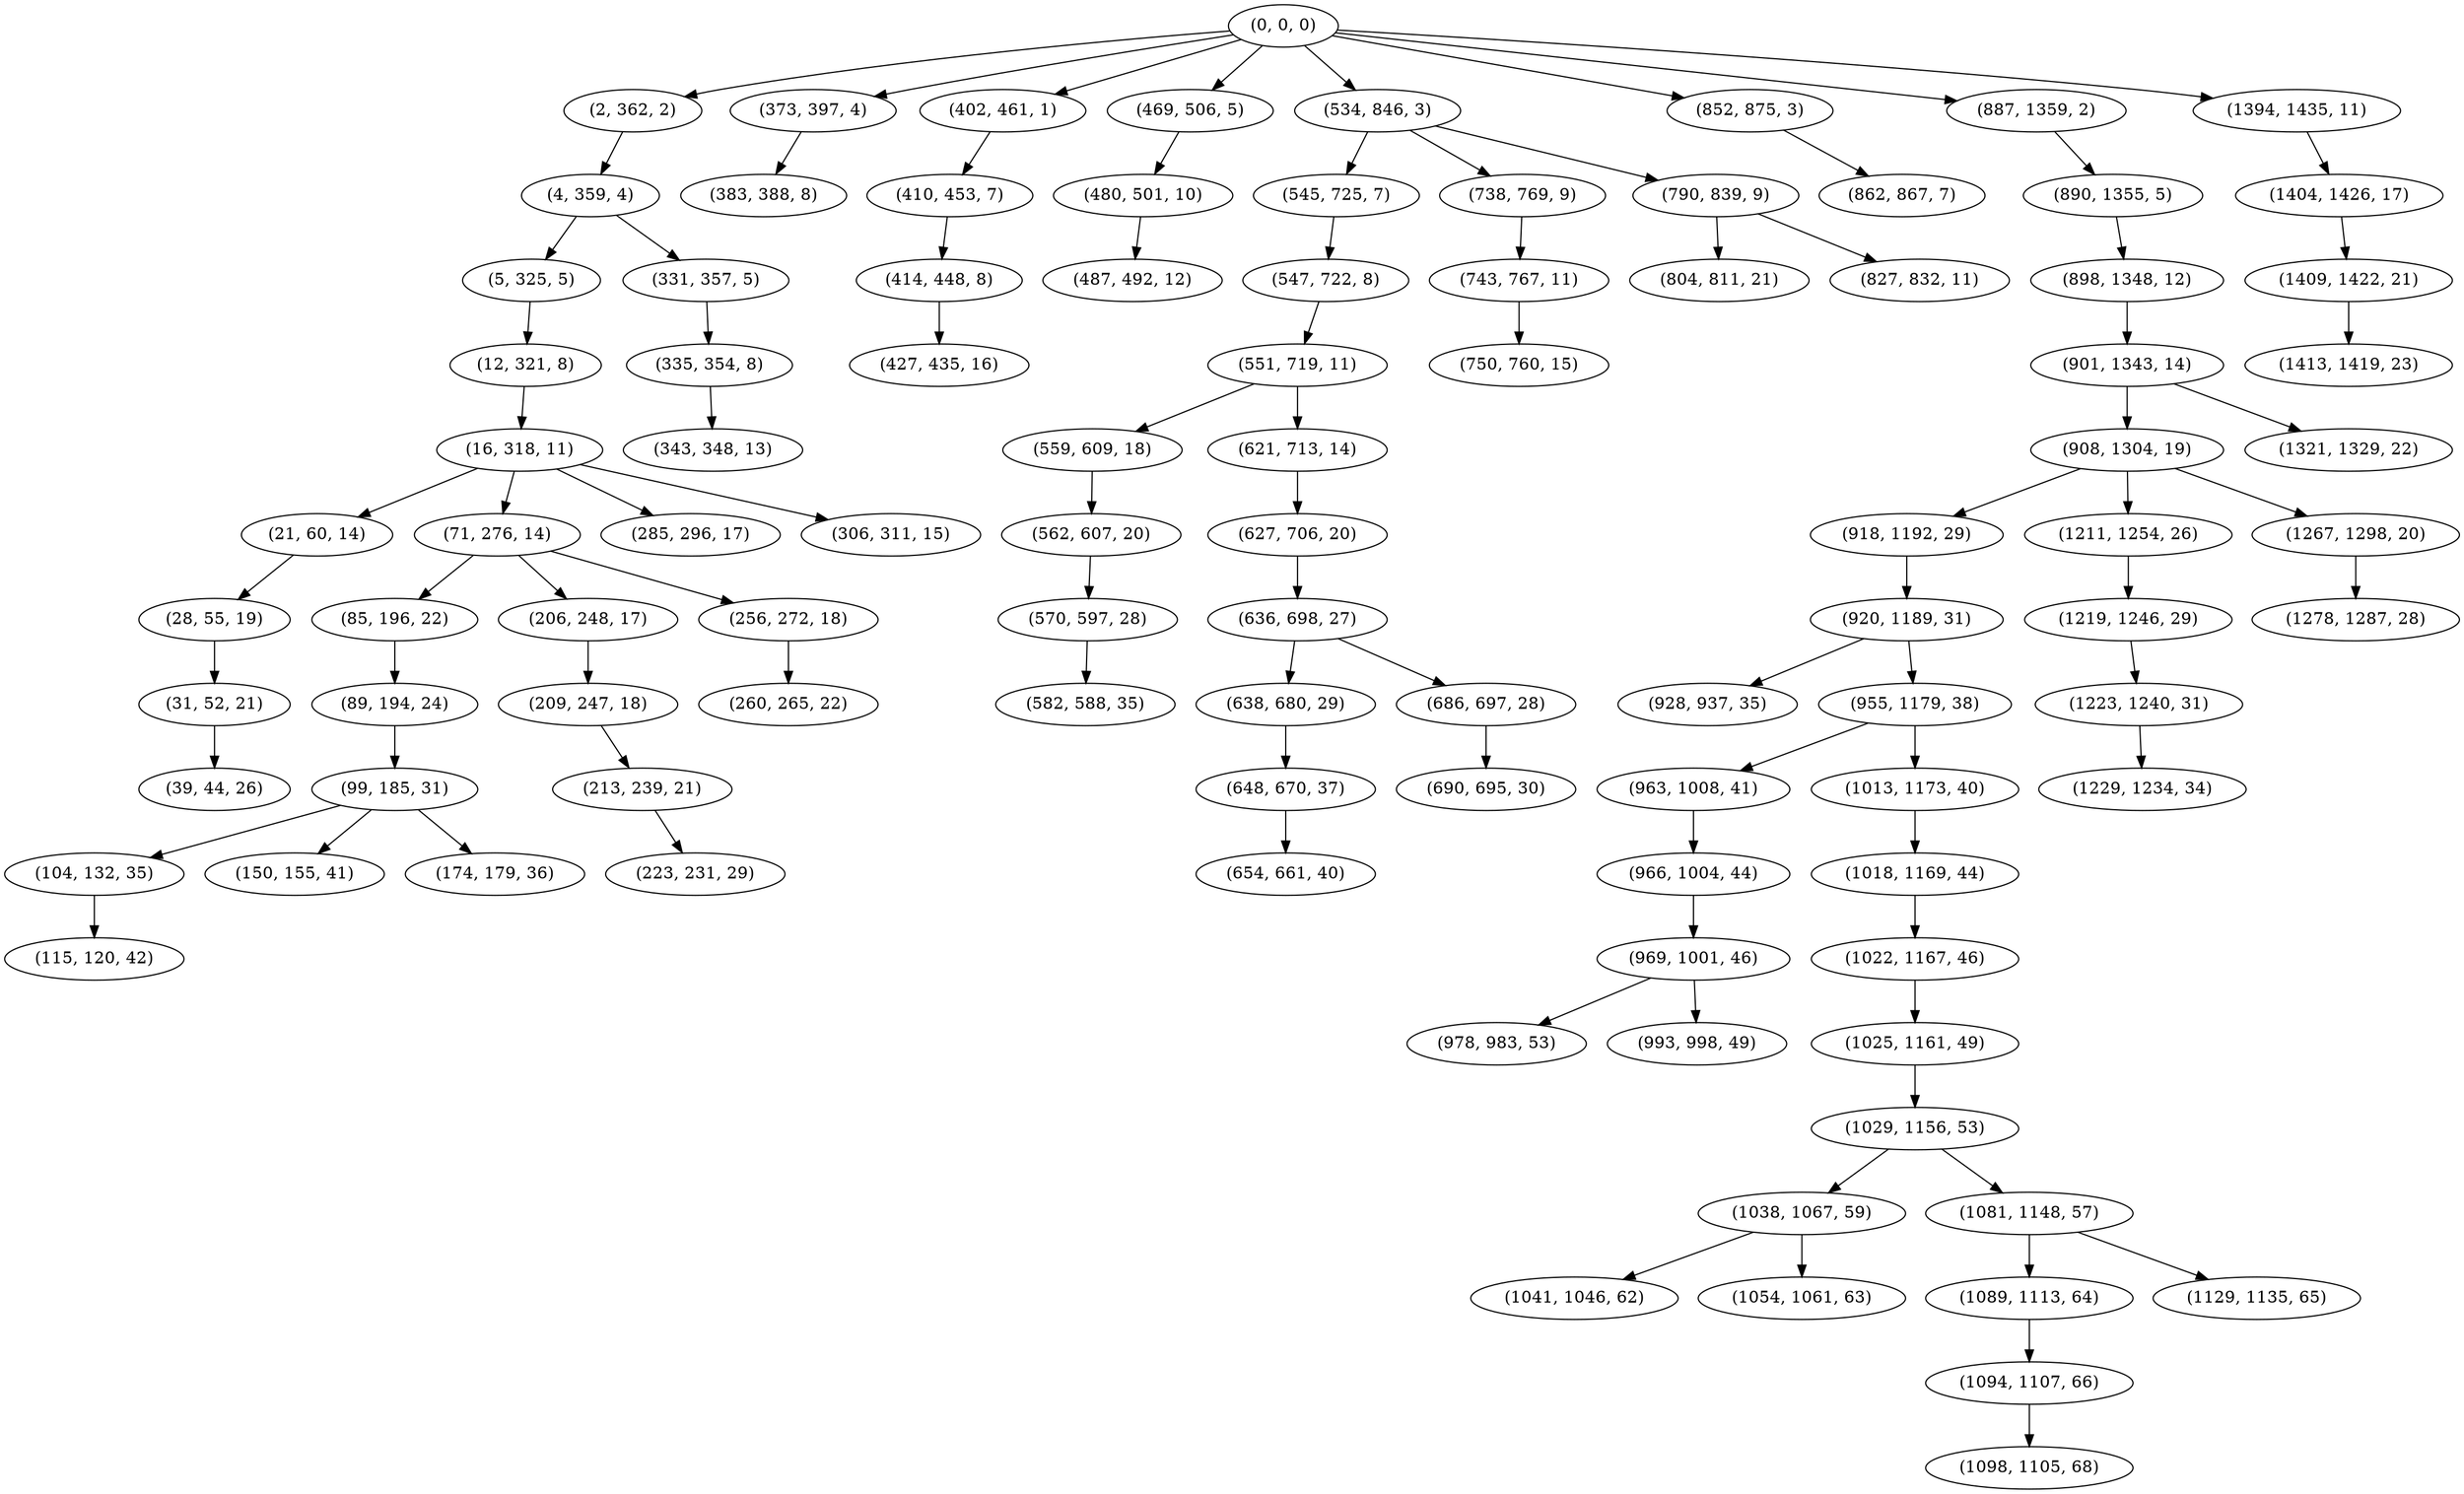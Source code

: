 digraph tree {
    "(0, 0, 0)";
    "(2, 362, 2)";
    "(4, 359, 4)";
    "(5, 325, 5)";
    "(12, 321, 8)";
    "(16, 318, 11)";
    "(21, 60, 14)";
    "(28, 55, 19)";
    "(31, 52, 21)";
    "(39, 44, 26)";
    "(71, 276, 14)";
    "(85, 196, 22)";
    "(89, 194, 24)";
    "(99, 185, 31)";
    "(104, 132, 35)";
    "(115, 120, 42)";
    "(150, 155, 41)";
    "(174, 179, 36)";
    "(206, 248, 17)";
    "(209, 247, 18)";
    "(213, 239, 21)";
    "(223, 231, 29)";
    "(256, 272, 18)";
    "(260, 265, 22)";
    "(285, 296, 17)";
    "(306, 311, 15)";
    "(331, 357, 5)";
    "(335, 354, 8)";
    "(343, 348, 13)";
    "(373, 397, 4)";
    "(383, 388, 8)";
    "(402, 461, 1)";
    "(410, 453, 7)";
    "(414, 448, 8)";
    "(427, 435, 16)";
    "(469, 506, 5)";
    "(480, 501, 10)";
    "(487, 492, 12)";
    "(534, 846, 3)";
    "(545, 725, 7)";
    "(547, 722, 8)";
    "(551, 719, 11)";
    "(559, 609, 18)";
    "(562, 607, 20)";
    "(570, 597, 28)";
    "(582, 588, 35)";
    "(621, 713, 14)";
    "(627, 706, 20)";
    "(636, 698, 27)";
    "(638, 680, 29)";
    "(648, 670, 37)";
    "(654, 661, 40)";
    "(686, 697, 28)";
    "(690, 695, 30)";
    "(738, 769, 9)";
    "(743, 767, 11)";
    "(750, 760, 15)";
    "(790, 839, 9)";
    "(804, 811, 21)";
    "(827, 832, 11)";
    "(852, 875, 3)";
    "(862, 867, 7)";
    "(887, 1359, 2)";
    "(890, 1355, 5)";
    "(898, 1348, 12)";
    "(901, 1343, 14)";
    "(908, 1304, 19)";
    "(918, 1192, 29)";
    "(920, 1189, 31)";
    "(928, 937, 35)";
    "(955, 1179, 38)";
    "(963, 1008, 41)";
    "(966, 1004, 44)";
    "(969, 1001, 46)";
    "(978, 983, 53)";
    "(993, 998, 49)";
    "(1013, 1173, 40)";
    "(1018, 1169, 44)";
    "(1022, 1167, 46)";
    "(1025, 1161, 49)";
    "(1029, 1156, 53)";
    "(1038, 1067, 59)";
    "(1041, 1046, 62)";
    "(1054, 1061, 63)";
    "(1081, 1148, 57)";
    "(1089, 1113, 64)";
    "(1094, 1107, 66)";
    "(1098, 1105, 68)";
    "(1129, 1135, 65)";
    "(1211, 1254, 26)";
    "(1219, 1246, 29)";
    "(1223, 1240, 31)";
    "(1229, 1234, 34)";
    "(1267, 1298, 20)";
    "(1278, 1287, 28)";
    "(1321, 1329, 22)";
    "(1394, 1435, 11)";
    "(1404, 1426, 17)";
    "(1409, 1422, 21)";
    "(1413, 1419, 23)";
    "(0, 0, 0)" -> "(2, 362, 2)";
    "(0, 0, 0)" -> "(373, 397, 4)";
    "(0, 0, 0)" -> "(402, 461, 1)";
    "(0, 0, 0)" -> "(469, 506, 5)";
    "(0, 0, 0)" -> "(534, 846, 3)";
    "(0, 0, 0)" -> "(852, 875, 3)";
    "(0, 0, 0)" -> "(887, 1359, 2)";
    "(0, 0, 0)" -> "(1394, 1435, 11)";
    "(2, 362, 2)" -> "(4, 359, 4)";
    "(4, 359, 4)" -> "(5, 325, 5)";
    "(4, 359, 4)" -> "(331, 357, 5)";
    "(5, 325, 5)" -> "(12, 321, 8)";
    "(12, 321, 8)" -> "(16, 318, 11)";
    "(16, 318, 11)" -> "(21, 60, 14)";
    "(16, 318, 11)" -> "(71, 276, 14)";
    "(16, 318, 11)" -> "(285, 296, 17)";
    "(16, 318, 11)" -> "(306, 311, 15)";
    "(21, 60, 14)" -> "(28, 55, 19)";
    "(28, 55, 19)" -> "(31, 52, 21)";
    "(31, 52, 21)" -> "(39, 44, 26)";
    "(71, 276, 14)" -> "(85, 196, 22)";
    "(71, 276, 14)" -> "(206, 248, 17)";
    "(71, 276, 14)" -> "(256, 272, 18)";
    "(85, 196, 22)" -> "(89, 194, 24)";
    "(89, 194, 24)" -> "(99, 185, 31)";
    "(99, 185, 31)" -> "(104, 132, 35)";
    "(99, 185, 31)" -> "(150, 155, 41)";
    "(99, 185, 31)" -> "(174, 179, 36)";
    "(104, 132, 35)" -> "(115, 120, 42)";
    "(206, 248, 17)" -> "(209, 247, 18)";
    "(209, 247, 18)" -> "(213, 239, 21)";
    "(213, 239, 21)" -> "(223, 231, 29)";
    "(256, 272, 18)" -> "(260, 265, 22)";
    "(331, 357, 5)" -> "(335, 354, 8)";
    "(335, 354, 8)" -> "(343, 348, 13)";
    "(373, 397, 4)" -> "(383, 388, 8)";
    "(402, 461, 1)" -> "(410, 453, 7)";
    "(410, 453, 7)" -> "(414, 448, 8)";
    "(414, 448, 8)" -> "(427, 435, 16)";
    "(469, 506, 5)" -> "(480, 501, 10)";
    "(480, 501, 10)" -> "(487, 492, 12)";
    "(534, 846, 3)" -> "(545, 725, 7)";
    "(534, 846, 3)" -> "(738, 769, 9)";
    "(534, 846, 3)" -> "(790, 839, 9)";
    "(545, 725, 7)" -> "(547, 722, 8)";
    "(547, 722, 8)" -> "(551, 719, 11)";
    "(551, 719, 11)" -> "(559, 609, 18)";
    "(551, 719, 11)" -> "(621, 713, 14)";
    "(559, 609, 18)" -> "(562, 607, 20)";
    "(562, 607, 20)" -> "(570, 597, 28)";
    "(570, 597, 28)" -> "(582, 588, 35)";
    "(621, 713, 14)" -> "(627, 706, 20)";
    "(627, 706, 20)" -> "(636, 698, 27)";
    "(636, 698, 27)" -> "(638, 680, 29)";
    "(636, 698, 27)" -> "(686, 697, 28)";
    "(638, 680, 29)" -> "(648, 670, 37)";
    "(648, 670, 37)" -> "(654, 661, 40)";
    "(686, 697, 28)" -> "(690, 695, 30)";
    "(738, 769, 9)" -> "(743, 767, 11)";
    "(743, 767, 11)" -> "(750, 760, 15)";
    "(790, 839, 9)" -> "(804, 811, 21)";
    "(790, 839, 9)" -> "(827, 832, 11)";
    "(852, 875, 3)" -> "(862, 867, 7)";
    "(887, 1359, 2)" -> "(890, 1355, 5)";
    "(890, 1355, 5)" -> "(898, 1348, 12)";
    "(898, 1348, 12)" -> "(901, 1343, 14)";
    "(901, 1343, 14)" -> "(908, 1304, 19)";
    "(901, 1343, 14)" -> "(1321, 1329, 22)";
    "(908, 1304, 19)" -> "(918, 1192, 29)";
    "(908, 1304, 19)" -> "(1211, 1254, 26)";
    "(908, 1304, 19)" -> "(1267, 1298, 20)";
    "(918, 1192, 29)" -> "(920, 1189, 31)";
    "(920, 1189, 31)" -> "(928, 937, 35)";
    "(920, 1189, 31)" -> "(955, 1179, 38)";
    "(955, 1179, 38)" -> "(963, 1008, 41)";
    "(955, 1179, 38)" -> "(1013, 1173, 40)";
    "(963, 1008, 41)" -> "(966, 1004, 44)";
    "(966, 1004, 44)" -> "(969, 1001, 46)";
    "(969, 1001, 46)" -> "(978, 983, 53)";
    "(969, 1001, 46)" -> "(993, 998, 49)";
    "(1013, 1173, 40)" -> "(1018, 1169, 44)";
    "(1018, 1169, 44)" -> "(1022, 1167, 46)";
    "(1022, 1167, 46)" -> "(1025, 1161, 49)";
    "(1025, 1161, 49)" -> "(1029, 1156, 53)";
    "(1029, 1156, 53)" -> "(1038, 1067, 59)";
    "(1029, 1156, 53)" -> "(1081, 1148, 57)";
    "(1038, 1067, 59)" -> "(1041, 1046, 62)";
    "(1038, 1067, 59)" -> "(1054, 1061, 63)";
    "(1081, 1148, 57)" -> "(1089, 1113, 64)";
    "(1081, 1148, 57)" -> "(1129, 1135, 65)";
    "(1089, 1113, 64)" -> "(1094, 1107, 66)";
    "(1094, 1107, 66)" -> "(1098, 1105, 68)";
    "(1211, 1254, 26)" -> "(1219, 1246, 29)";
    "(1219, 1246, 29)" -> "(1223, 1240, 31)";
    "(1223, 1240, 31)" -> "(1229, 1234, 34)";
    "(1267, 1298, 20)" -> "(1278, 1287, 28)";
    "(1394, 1435, 11)" -> "(1404, 1426, 17)";
    "(1404, 1426, 17)" -> "(1409, 1422, 21)";
    "(1409, 1422, 21)" -> "(1413, 1419, 23)";
}
